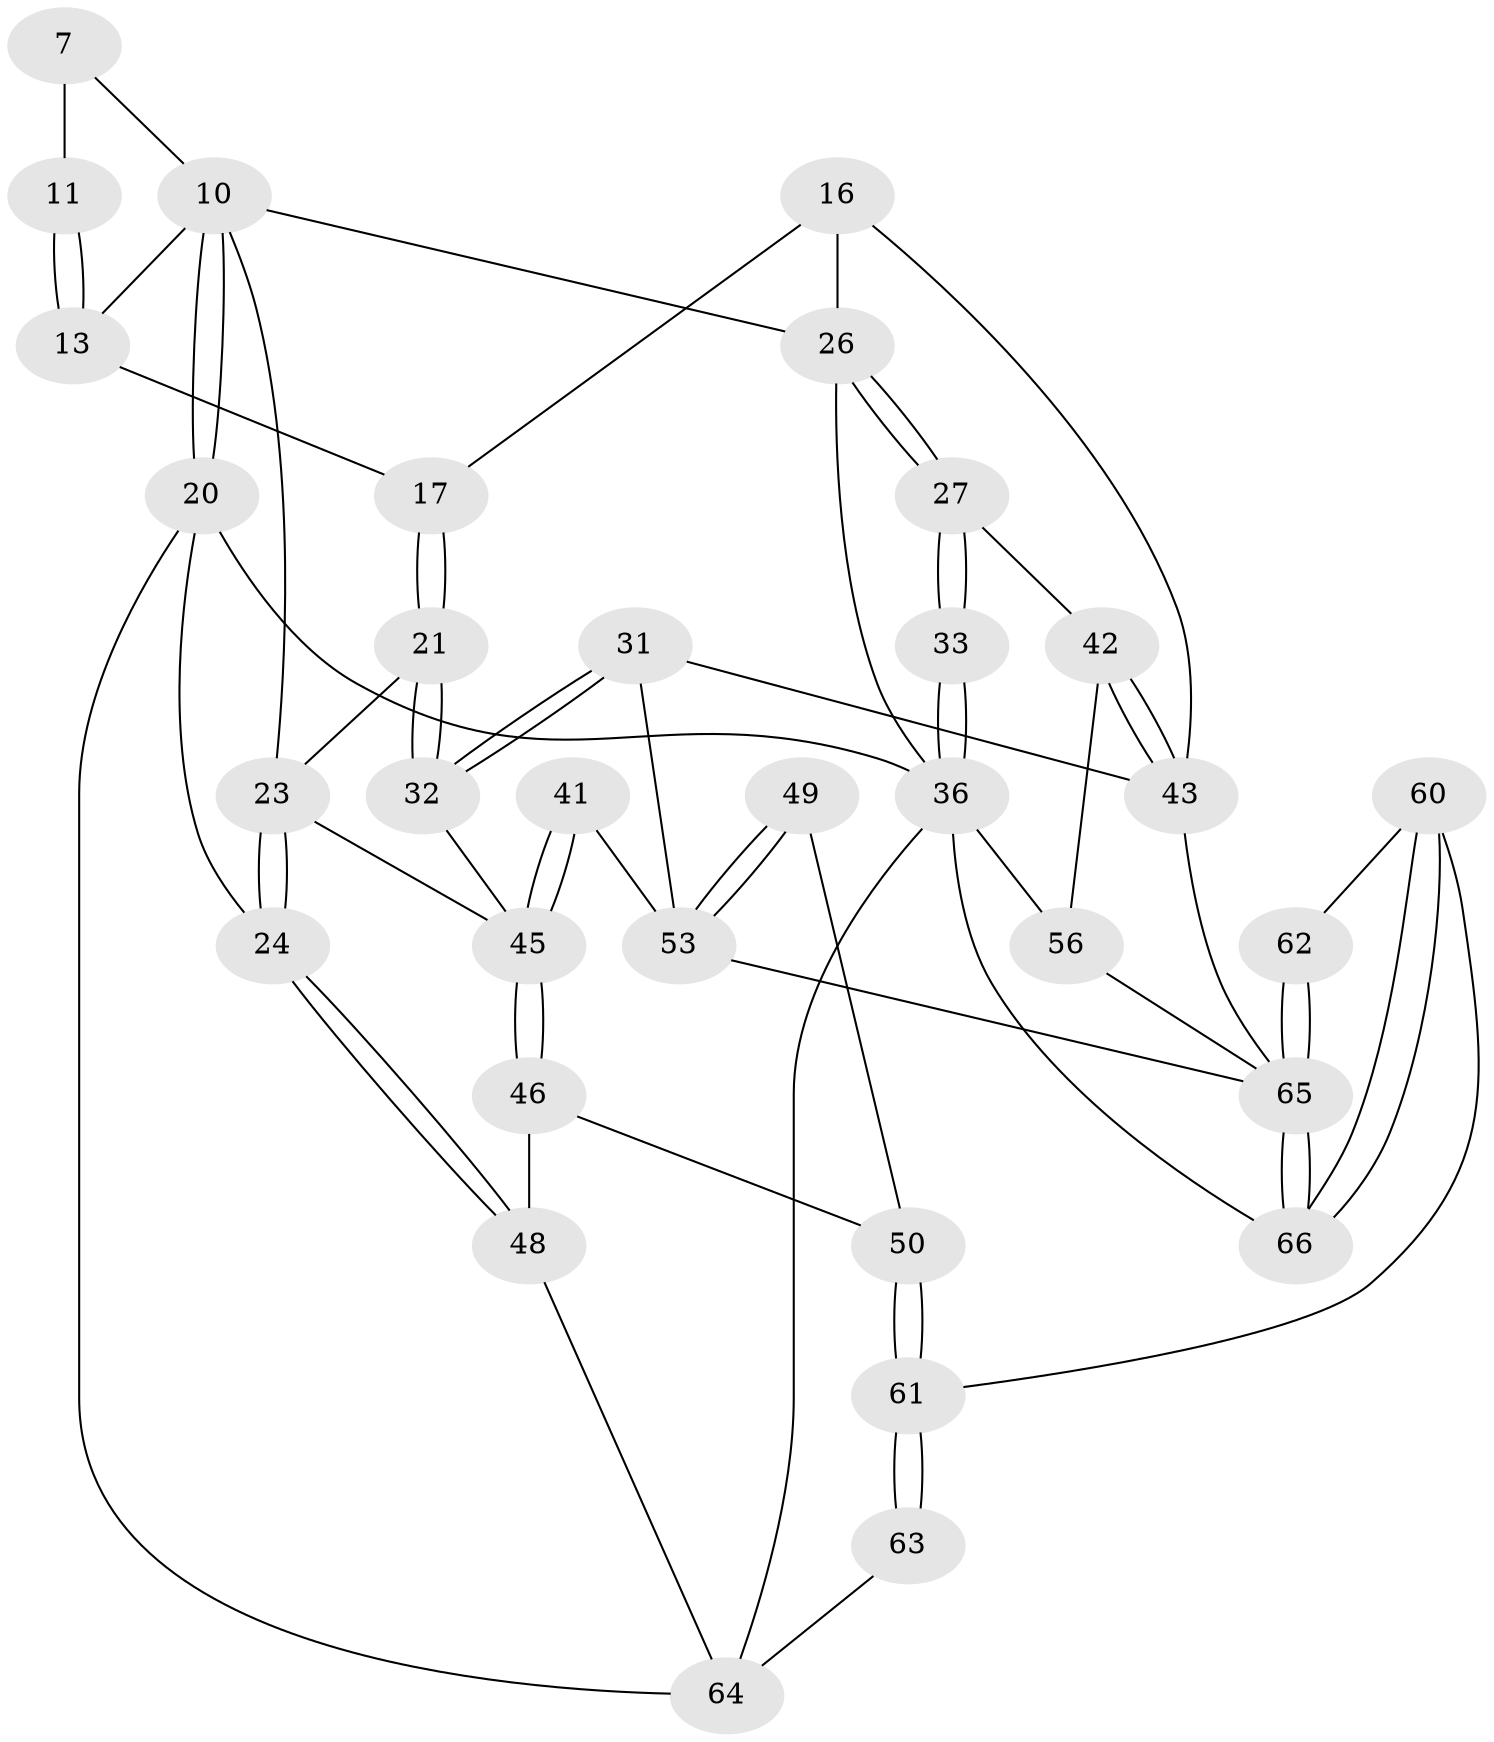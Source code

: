 // original degree distribution, {3: 0.030303030303030304, 4: 0.2878787878787879, 5: 0.42424242424242425, 6: 0.25757575757575757}
// Generated by graph-tools (version 1.1) at 2025/01/03/09/25 05:01:49]
// undirected, 33 vertices, 72 edges
graph export_dot {
graph [start="1"]
  node [color=gray90,style=filled];
  7 [pos="+0.20196531121746333+0.23785490122161546"];
  10 [pos="+0.09545814366924338+0.295175634483622",super="+6+5+9"];
  11 [pos="+0.3152257572034767+0.12862170566475448",super="+2"];
  13 [pos="+0.2829192529750473+0.30115649406425193",super="+12"];
  16 [pos="+0.6620226711043856+0.3368885401270397"];
  17 [pos="+0.5678936115925054+0.3782805916953092"];
  20 [pos="+0+0.2258106219570814",super="+19"];
  21 [pos="+0.4840351585946013+0.5124633755541149"];
  23 [pos="+0.10743835017069517+0.5503788829940525",super="+22"];
  24 [pos="+0+0.558559598652085"];
  26 [pos="+0.8161438523355751+0.3856821537661467",super="+15"];
  27 [pos="+1+0.5667240088348823"];
  31 [pos="+0.591673805263178+0.6840042968792402"];
  32 [pos="+0.48778597919403227+0.5710338566735711"];
  33 [pos="+1+0.5398738717052337"];
  36 [pos="+1+0.8355028627470016",super="+35+25"];
  41 [pos="+0.38193651041794185+0.7407320363743491"];
  42 [pos="+0.8582987201963609+0.7879367558327562",super="+28"];
  43 [pos="+0.6686522888935451+0.7536232751000232",super="+30+29"];
  45 [pos="+0.19236605070917126+0.7808174030799641",super="+38+37"];
  46 [pos="+0.1903261260287755+0.7873522931942021"];
  48 [pos="+0+0.9183765484875686",super="+47"];
  49 [pos="+0.3733941061542559+0.8827767380389427"];
  50 [pos="+0.37130353640301983+0.8846001626787557"];
  53 [pos="+0.4913290678494187+0.8650927052795135",super="+39+40"];
  56 [pos="+0.8792708576012747+0.8949522427786523",super="+44"];
  60 [pos="+0.44367798636415956+1"];
  61 [pos="+0.3364313183229548+1"];
  62 [pos="+0.6897957747313377+0.949449292440358",super="+59"];
  63 [pos="+0.31519865876702746+1"];
  64 [pos="+0.1803553127963474+0.8621096862268803",super="+51+52"];
  65 [pos="+0.8722376862389204+1",super="+57+58"];
  66 [pos="+0.9310493218105187+1"];
  7 -- 11 [weight=2];
  7 -- 10;
  10 -- 20 [weight=2];
  10 -- 20;
  10 -- 26;
  10 -- 13 [weight=2];
  10 -- 23;
  11 -- 13 [weight=2];
  11 -- 13;
  13 -- 17;
  16 -- 17;
  16 -- 26;
  16 -- 43;
  17 -- 21;
  17 -- 21;
  20 -- 24;
  20 -- 36;
  20 -- 64;
  21 -- 32;
  21 -- 32;
  21 -- 23;
  23 -- 24;
  23 -- 24;
  23 -- 45;
  24 -- 48;
  24 -- 48;
  26 -- 27;
  26 -- 27;
  26 -- 36 [weight=2];
  27 -- 33;
  27 -- 33;
  27 -- 42;
  31 -- 32;
  31 -- 32;
  31 -- 53;
  31 -- 43;
  32 -- 45;
  33 -- 36 [weight=2];
  33 -- 36;
  36 -- 66;
  36 -- 56 [weight=2];
  36 -- 64;
  41 -- 45 [weight=2];
  41 -- 45;
  41 -- 53;
  42 -- 43 [weight=2];
  42 -- 43;
  42 -- 56;
  43 -- 65;
  45 -- 46;
  45 -- 46;
  46 -- 50;
  46 -- 48;
  48 -- 64 [weight=2];
  49 -- 50;
  49 -- 53 [weight=2];
  49 -- 53;
  50 -- 61;
  50 -- 61;
  53 -- 65;
  56 -- 65;
  60 -- 61;
  60 -- 66;
  60 -- 66;
  60 -- 62;
  61 -- 63;
  61 -- 63;
  62 -- 65 [weight=3];
  62 -- 65;
  63 -- 64 [weight=2];
  65 -- 66;
  65 -- 66;
}

